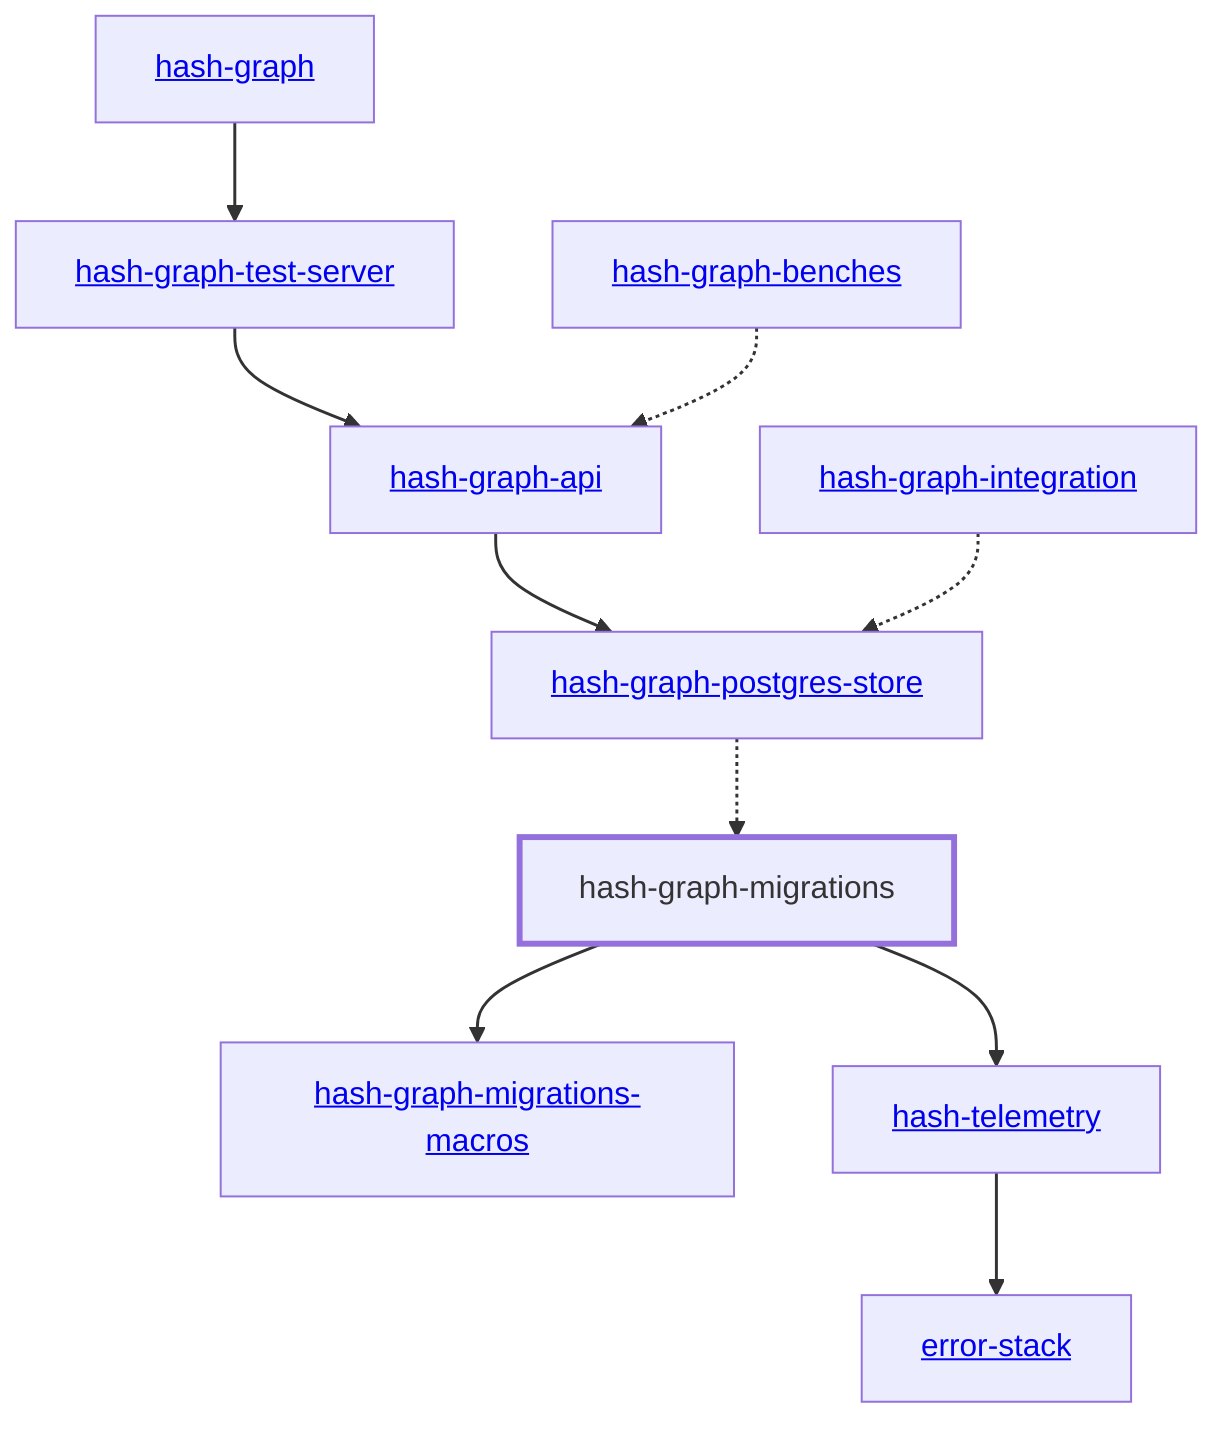 graph TD
    linkStyle default stroke-width:1.5px
    classDef default stroke-width:1px
    classDef root stroke-width:3px
    classDef dev stroke-width:1px
    classDef build stroke-width:1px
    %% Legend
    %% --> : Normal dependency
    %% -.-> : Dev dependency
    %% ---> : Build dependency
    0[<a href="../hash_graph/index.html">hash-graph</a>]
    1[<a href="../hash_graph_api/index.html">hash-graph-api</a>]
    2[hash-graph-migrations]
    class 2 root
    3[<a href="../hash_graph_migrations_macros/index.html">hash-graph-migrations-macros</a>]
    4[<a href="../hash_graph_postgres_store/index.html">hash-graph-postgres-store</a>]
    5[<a href="../hash_graph_test_server/index.html">hash-graph-test-server</a>]
    6[<a href="../hash_telemetry/index.html">hash-telemetry</a>]
    7[<a href="../error_stack/index.html">error-stack</a>]
    8[<a href="../hash_graph_benches/index.html">hash-graph-benches</a>]
    9[<a href="../hash_graph_integration/index.html">hash-graph-integration</a>]
    0 --> 5
    1 --> 4
    2 --> 3
    2 --> 6
    4 -.-> 2
    5 --> 1
    6 --> 7
    8 -.-> 1
    9 -.-> 4